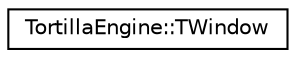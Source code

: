 digraph "Graphical Class Hierarchy"
{
 // LATEX_PDF_SIZE
  edge [fontname="Helvetica",fontsize="10",labelfontname="Helvetica",labelfontsize="10"];
  node [fontname="Helvetica",fontsize="10",shape=record];
  rankdir="LR";
  Node0 [label="TortillaEngine::TWindow",height=0.2,width=0.4,color="black", fillcolor="white", style="filled",URL="$class_tortilla_engine_1_1_t_window.html",tooltip="Window management."];
}
